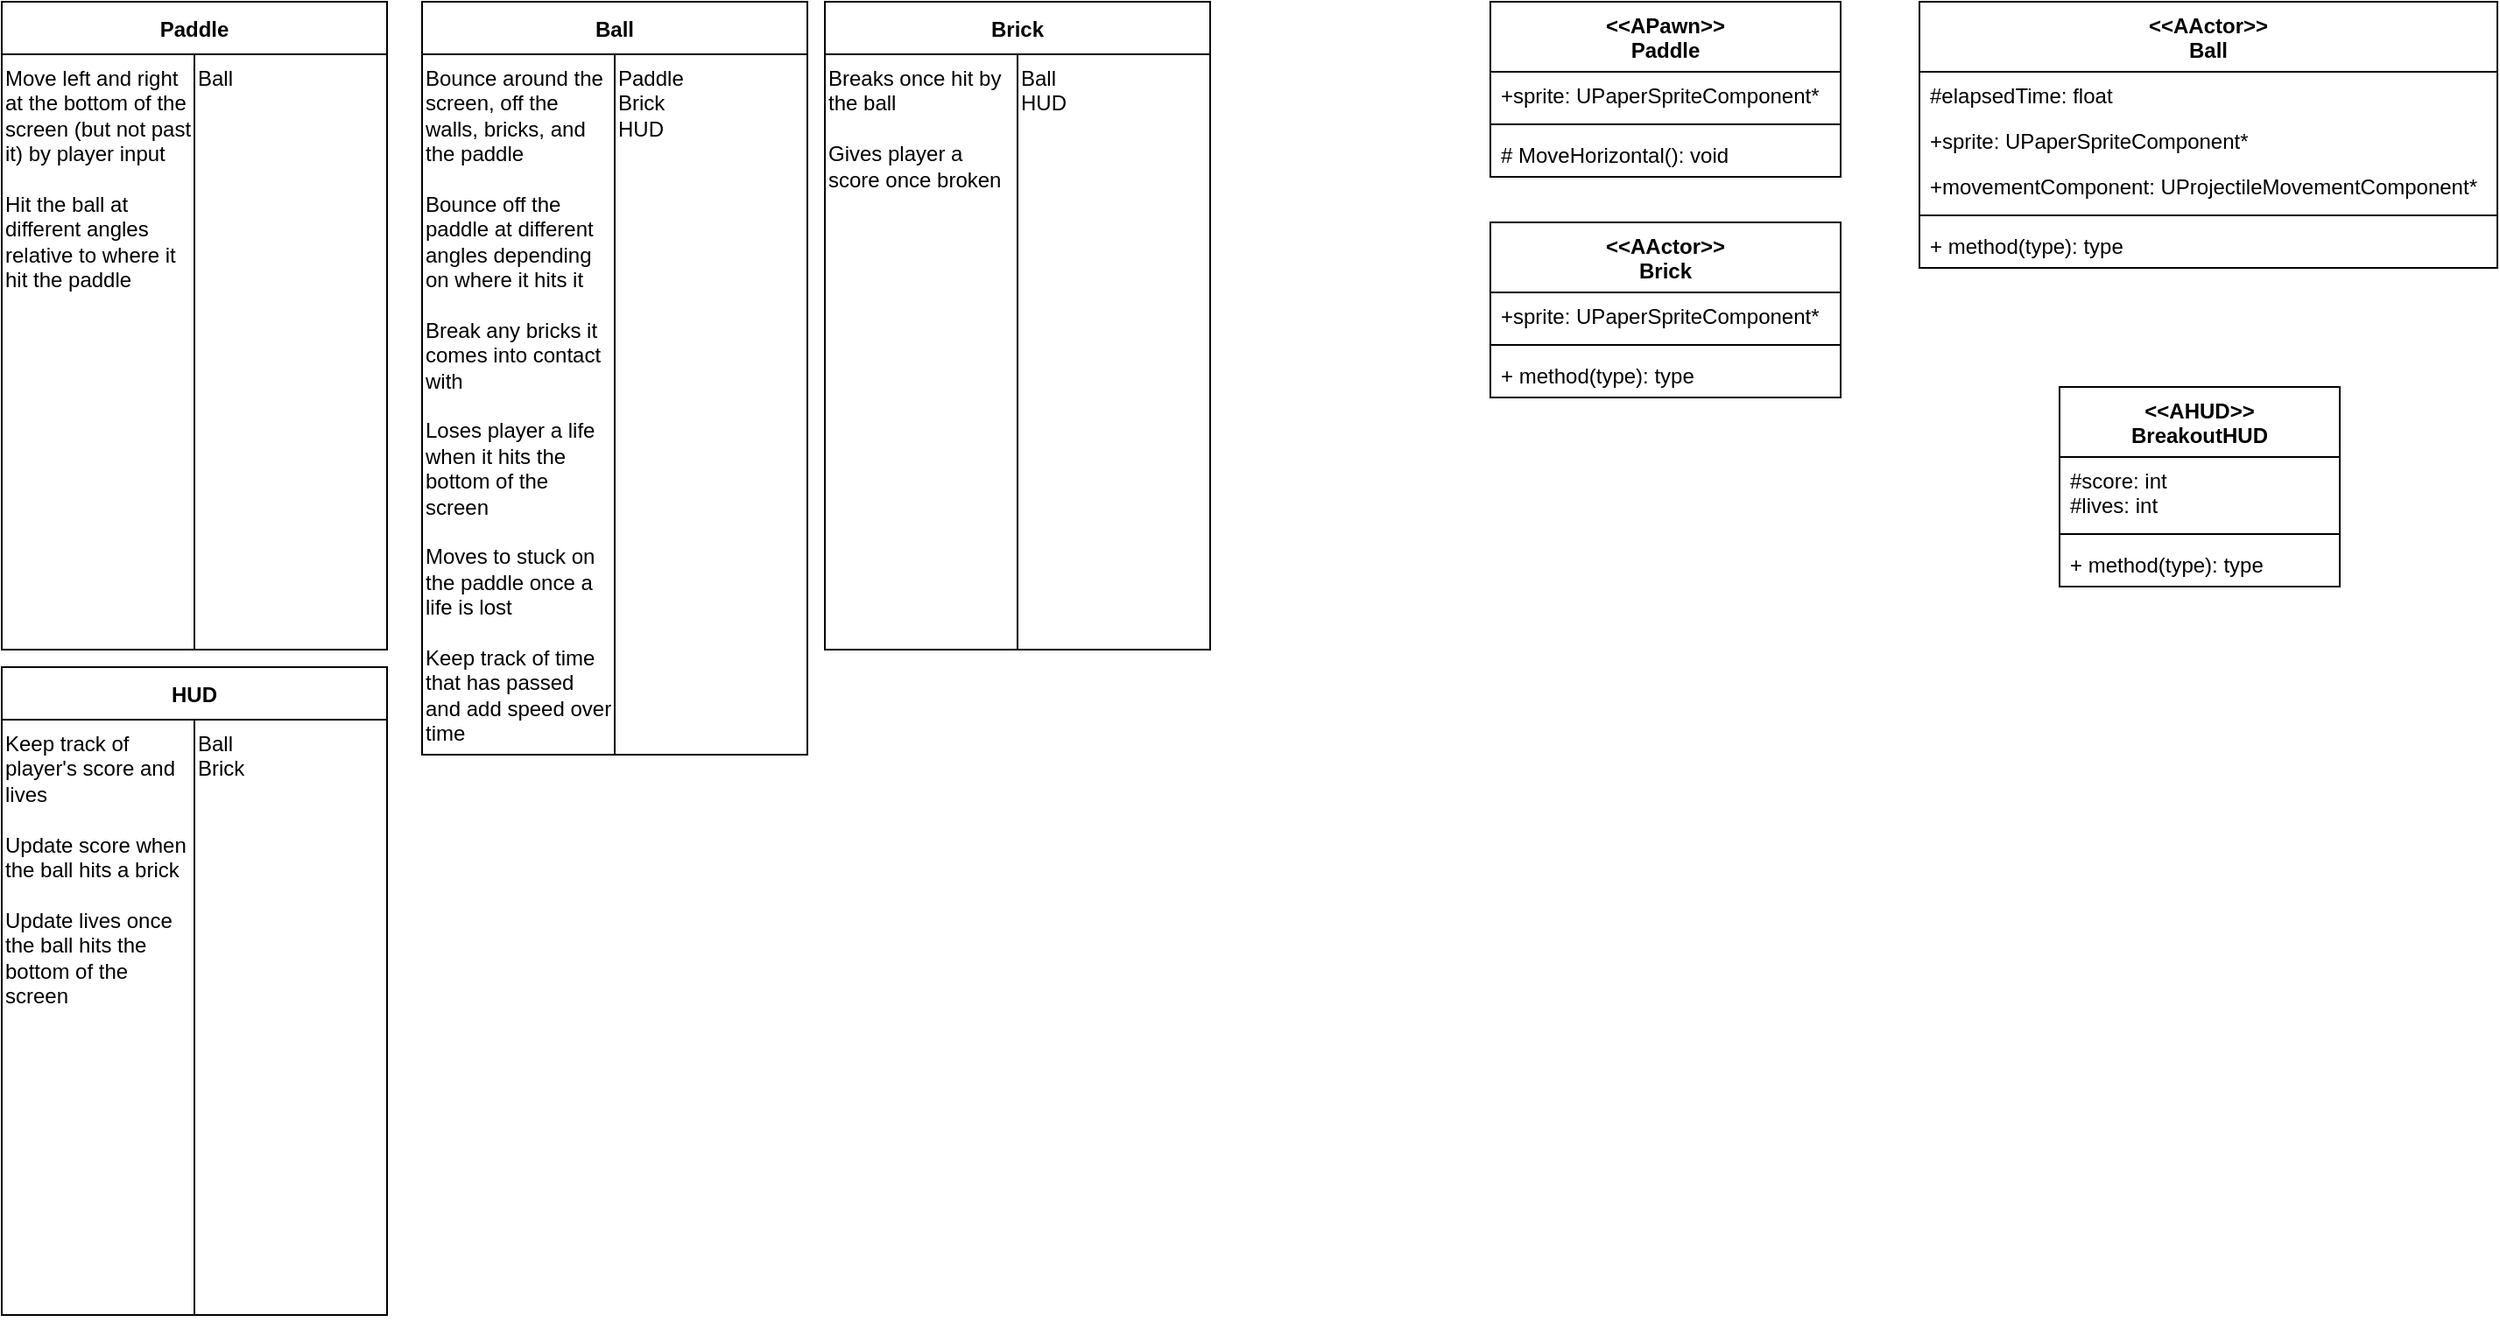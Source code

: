 <mxfile version="20.5.1" type="device"><diagram id="sSV9mERriA0NNpwg7QuM" name="Page-1"><mxGraphModel dx="2062" dy="1146" grid="1" gridSize="10" guides="1" tooltips="1" connect="1" arrows="1" fold="1" page="1" pageScale="1" pageWidth="850" pageHeight="1100" math="0" shadow="0"><root><mxCell id="0"/><mxCell id="1" parent="0"/><mxCell id="O1p0piHb1z75O8SRk1uX-1" value="Paddle" style="shape=table;startSize=30;container=1;collapsible=0;childLayout=tableLayout;fontStyle=1;align=center;swimlaneLine=1;verticalAlign=middle;" vertex="1" parent="1"><mxGeometry x="20" y="30" width="220" height="370" as="geometry"/></mxCell><mxCell id="O1p0piHb1z75O8SRk1uX-2" value="" style="shape=tableRow;horizontal=0;startSize=0;swimlaneHead=0;swimlaneBody=0;top=0;left=0;bottom=0;right=0;collapsible=0;dropTarget=0;fillColor=none;points=[[0,0.5],[1,0.5]];portConstraint=eastwest;" vertex="1" parent="O1p0piHb1z75O8SRk1uX-1"><mxGeometry y="30" width="220" height="340" as="geometry"/></mxCell><mxCell id="O1p0piHb1z75O8SRk1uX-3" value="Move left and right at the bottom of the screen (but not past it) by player input&lt;br&gt;&lt;br&gt;Hit the ball at different angles relative to where it hit the paddle" style="shape=partialRectangle;html=1;whiteSpace=wrap;connectable=0;fillColor=none;top=0;left=0;bottom=0;right=0;overflow=hidden;align=left;verticalAlign=top;" vertex="1" parent="O1p0piHb1z75O8SRk1uX-2"><mxGeometry width="110" height="340" as="geometry"><mxRectangle width="110" height="340" as="alternateBounds"/></mxGeometry></mxCell><mxCell id="O1p0piHb1z75O8SRk1uX-4" value="Ball&lt;br&gt;" style="shape=partialRectangle;html=1;whiteSpace=wrap;connectable=0;fillColor=none;top=0;left=0;bottom=0;right=0;overflow=hidden;align=left;verticalAlign=top;" vertex="1" parent="O1p0piHb1z75O8SRk1uX-2"><mxGeometry x="110" width="110" height="340" as="geometry"><mxRectangle width="110" height="340" as="alternateBounds"/></mxGeometry></mxCell><mxCell id="O1p0piHb1z75O8SRk1uX-18" value="Ball" style="shape=table;startSize=30;container=1;collapsible=0;childLayout=tableLayout;fontStyle=1;align=center;swimlaneLine=1;verticalAlign=middle;" vertex="1" parent="1"><mxGeometry x="260" y="30" width="220" height="430" as="geometry"/></mxCell><mxCell id="O1p0piHb1z75O8SRk1uX-19" value="" style="shape=tableRow;horizontal=0;startSize=0;swimlaneHead=0;swimlaneBody=0;top=0;left=0;bottom=0;right=0;collapsible=0;dropTarget=0;fillColor=none;points=[[0,0.5],[1,0.5]];portConstraint=eastwest;" vertex="1" parent="O1p0piHb1z75O8SRk1uX-18"><mxGeometry y="30" width="220" height="400" as="geometry"/></mxCell><mxCell id="O1p0piHb1z75O8SRk1uX-20" value="Bounce around the screen, off the walls, bricks, and the paddle&lt;br&gt;&lt;br&gt;Bounce off the paddle at different angles depending on where it hits it&lt;br&gt;&lt;br&gt;Break any bricks it comes into contact with&lt;br&gt;&lt;br&gt;Loses player a life when it hits the bottom of the screen&lt;br&gt;&lt;br&gt;Moves to stuck on the paddle once a life is lost&lt;br&gt;&lt;br&gt;Keep track of time that has passed and add speed over time" style="shape=partialRectangle;html=1;whiteSpace=wrap;connectable=0;fillColor=none;top=0;left=0;bottom=0;right=0;overflow=hidden;align=left;verticalAlign=top;" vertex="1" parent="O1p0piHb1z75O8SRk1uX-19"><mxGeometry width="110" height="400" as="geometry"><mxRectangle width="110" height="400" as="alternateBounds"/></mxGeometry></mxCell><mxCell id="O1p0piHb1z75O8SRk1uX-21" value="Paddle&lt;br&gt;Brick&lt;br&gt;HUD" style="shape=partialRectangle;html=1;whiteSpace=wrap;connectable=0;fillColor=none;top=0;left=0;bottom=0;right=0;overflow=hidden;align=left;verticalAlign=top;" vertex="1" parent="O1p0piHb1z75O8SRk1uX-19"><mxGeometry x="110" width="110" height="400" as="geometry"><mxRectangle width="110" height="400" as="alternateBounds"/></mxGeometry></mxCell><mxCell id="O1p0piHb1z75O8SRk1uX-22" value="Brick" style="shape=table;startSize=30;container=1;collapsible=0;childLayout=tableLayout;fontStyle=1;align=center;swimlaneLine=1;verticalAlign=middle;" vertex="1" parent="1"><mxGeometry x="490" y="30" width="220" height="370" as="geometry"/></mxCell><mxCell id="O1p0piHb1z75O8SRk1uX-23" value="" style="shape=tableRow;horizontal=0;startSize=0;swimlaneHead=0;swimlaneBody=0;top=0;left=0;bottom=0;right=0;collapsible=0;dropTarget=0;fillColor=none;points=[[0,0.5],[1,0.5]];portConstraint=eastwest;" vertex="1" parent="O1p0piHb1z75O8SRk1uX-22"><mxGeometry y="30" width="220" height="340" as="geometry"/></mxCell><mxCell id="O1p0piHb1z75O8SRk1uX-24" value="Breaks once hit by the ball&lt;br&gt;&lt;br&gt;Gives player a score once broken" style="shape=partialRectangle;html=1;whiteSpace=wrap;connectable=0;fillColor=none;top=0;left=0;bottom=0;right=0;overflow=hidden;align=left;verticalAlign=top;" vertex="1" parent="O1p0piHb1z75O8SRk1uX-23"><mxGeometry width="110" height="340" as="geometry"><mxRectangle width="110" height="340" as="alternateBounds"/></mxGeometry></mxCell><mxCell id="O1p0piHb1z75O8SRk1uX-25" value="Ball&lt;br&gt;HUD" style="shape=partialRectangle;html=1;whiteSpace=wrap;connectable=0;fillColor=none;top=0;left=0;bottom=0;right=0;overflow=hidden;align=left;verticalAlign=top;" vertex="1" parent="O1p0piHb1z75O8SRk1uX-23"><mxGeometry x="110" width="110" height="340" as="geometry"><mxRectangle width="110" height="340" as="alternateBounds"/></mxGeometry></mxCell><mxCell id="O1p0piHb1z75O8SRk1uX-26" value="HUD" style="shape=table;startSize=30;container=1;collapsible=0;childLayout=tableLayout;fontStyle=1;align=center;swimlaneLine=1;verticalAlign=middle;" vertex="1" parent="1"><mxGeometry x="20" y="410" width="220" height="370" as="geometry"/></mxCell><mxCell id="O1p0piHb1z75O8SRk1uX-27" value="" style="shape=tableRow;horizontal=0;startSize=0;swimlaneHead=0;swimlaneBody=0;top=0;left=0;bottom=0;right=0;collapsible=0;dropTarget=0;fillColor=none;points=[[0,0.5],[1,0.5]];portConstraint=eastwest;" vertex="1" parent="O1p0piHb1z75O8SRk1uX-26"><mxGeometry y="30" width="220" height="340" as="geometry"/></mxCell><mxCell id="O1p0piHb1z75O8SRk1uX-28" value="Keep track of player's score and lives&lt;br&gt;&lt;br&gt;Update score when the ball hits a brick&lt;br&gt;&lt;br&gt;Update lives once the ball hits the bottom of the screen" style="shape=partialRectangle;html=1;whiteSpace=wrap;connectable=0;fillColor=none;top=0;left=0;bottom=0;right=0;overflow=hidden;align=left;verticalAlign=top;" vertex="1" parent="O1p0piHb1z75O8SRk1uX-27"><mxGeometry width="110" height="340" as="geometry"><mxRectangle width="110" height="340" as="alternateBounds"/></mxGeometry></mxCell><mxCell id="O1p0piHb1z75O8SRk1uX-29" value="Ball&lt;br&gt;Brick" style="shape=partialRectangle;html=1;whiteSpace=wrap;connectable=0;fillColor=none;top=0;left=0;bottom=0;right=0;overflow=hidden;align=left;verticalAlign=top;" vertex="1" parent="O1p0piHb1z75O8SRk1uX-27"><mxGeometry x="110" width="110" height="340" as="geometry"><mxRectangle width="110" height="340" as="alternateBounds"/></mxGeometry></mxCell><mxCell id="O1p0piHb1z75O8SRk1uX-30" value="&lt;&lt;APawn&gt;&gt;&#10;Paddle" style="swimlane;fontStyle=1;align=center;verticalAlign=top;childLayout=stackLayout;horizontal=1;startSize=40;horizontalStack=0;resizeParent=1;resizeParentMax=0;resizeLast=0;collapsible=1;marginBottom=0;" vertex="1" parent="1"><mxGeometry x="870" y="30" width="200" height="100" as="geometry"/></mxCell><mxCell id="O1p0piHb1z75O8SRk1uX-31" value="+sprite: UPaperSpriteComponent*" style="text;strokeColor=none;fillColor=none;align=left;verticalAlign=top;spacingLeft=4;spacingRight=4;overflow=hidden;rotatable=0;points=[[0,0.5],[1,0.5]];portConstraint=eastwest;" vertex="1" parent="O1p0piHb1z75O8SRk1uX-30"><mxGeometry y="40" width="200" height="26" as="geometry"/></mxCell><mxCell id="O1p0piHb1z75O8SRk1uX-32" value="" style="line;strokeWidth=1;fillColor=none;align=left;verticalAlign=middle;spacingTop=-1;spacingLeft=3;spacingRight=3;rotatable=0;labelPosition=right;points=[];portConstraint=eastwest;strokeColor=inherit;" vertex="1" parent="O1p0piHb1z75O8SRk1uX-30"><mxGeometry y="66" width="200" height="8" as="geometry"/></mxCell><mxCell id="O1p0piHb1z75O8SRk1uX-33" value="# MoveHorizontal(): void" style="text;strokeColor=none;fillColor=none;align=left;verticalAlign=top;spacingLeft=4;spacingRight=4;overflow=hidden;rotatable=0;points=[[0,0.5],[1,0.5]];portConstraint=eastwest;" vertex="1" parent="O1p0piHb1z75O8SRk1uX-30"><mxGeometry y="74" width="200" height="26" as="geometry"/></mxCell><mxCell id="O1p0piHb1z75O8SRk1uX-34" value="&lt;&lt;AActor&gt;&gt;&#10;Ball" style="swimlane;fontStyle=1;align=center;verticalAlign=top;childLayout=stackLayout;horizontal=1;startSize=40;horizontalStack=0;resizeParent=1;resizeParentMax=0;resizeLast=0;collapsible=1;marginBottom=0;" vertex="1" parent="1"><mxGeometry x="1115" y="30" width="330" height="152" as="geometry"/></mxCell><mxCell id="O1p0piHb1z75O8SRk1uX-35" value="#elapsedTime: float" style="text;strokeColor=none;fillColor=none;align=left;verticalAlign=top;spacingLeft=4;spacingRight=4;overflow=hidden;rotatable=0;points=[[0,0.5],[1,0.5]];portConstraint=eastwest;" vertex="1" parent="O1p0piHb1z75O8SRk1uX-34"><mxGeometry y="40" width="330" height="26" as="geometry"/></mxCell><mxCell id="O1p0piHb1z75O8SRk1uX-42" value="+sprite: UPaperSpriteComponent*" style="text;strokeColor=none;fillColor=none;align=left;verticalAlign=top;spacingLeft=4;spacingRight=4;overflow=hidden;rotatable=0;points=[[0,0.5],[1,0.5]];portConstraint=eastwest;" vertex="1" parent="O1p0piHb1z75O8SRk1uX-34"><mxGeometry y="66" width="330" height="26" as="geometry"/></mxCell><mxCell id="O1p0piHb1z75O8SRk1uX-43" value="+movementComponent: UProjectileMovementComponent*" style="text;strokeColor=none;fillColor=none;align=left;verticalAlign=top;spacingLeft=4;spacingRight=4;overflow=hidden;rotatable=0;points=[[0,0.5],[1,0.5]];portConstraint=eastwest;" vertex="1" parent="O1p0piHb1z75O8SRk1uX-34"><mxGeometry y="92" width="330" height="26" as="geometry"/></mxCell><mxCell id="O1p0piHb1z75O8SRk1uX-36" value="" style="line;strokeWidth=1;fillColor=none;align=left;verticalAlign=middle;spacingTop=-1;spacingLeft=3;spacingRight=3;rotatable=0;labelPosition=right;points=[];portConstraint=eastwest;strokeColor=inherit;" vertex="1" parent="O1p0piHb1z75O8SRk1uX-34"><mxGeometry y="118" width="330" height="8" as="geometry"/></mxCell><mxCell id="O1p0piHb1z75O8SRk1uX-37" value="+ method(type): type" style="text;strokeColor=none;fillColor=none;align=left;verticalAlign=top;spacingLeft=4;spacingRight=4;overflow=hidden;rotatable=0;points=[[0,0.5],[1,0.5]];portConstraint=eastwest;" vertex="1" parent="O1p0piHb1z75O8SRk1uX-34"><mxGeometry y="126" width="330" height="26" as="geometry"/></mxCell><mxCell id="O1p0piHb1z75O8SRk1uX-38" value="&lt;&lt;AActor&gt;&gt;&#10;Brick" style="swimlane;fontStyle=1;align=center;verticalAlign=top;childLayout=stackLayout;horizontal=1;startSize=40;horizontalStack=0;resizeParent=1;resizeParentMax=0;resizeLast=0;collapsible=1;marginBottom=0;" vertex="1" parent="1"><mxGeometry x="870" y="156" width="200" height="100" as="geometry"/></mxCell><mxCell id="O1p0piHb1z75O8SRk1uX-39" value="+sprite: UPaperSpriteComponent*" style="text;strokeColor=none;fillColor=none;align=left;verticalAlign=top;spacingLeft=4;spacingRight=4;overflow=hidden;rotatable=0;points=[[0,0.5],[1,0.5]];portConstraint=eastwest;" vertex="1" parent="O1p0piHb1z75O8SRk1uX-38"><mxGeometry y="40" width="200" height="26" as="geometry"/></mxCell><mxCell id="O1p0piHb1z75O8SRk1uX-40" value="" style="line;strokeWidth=1;fillColor=none;align=left;verticalAlign=middle;spacingTop=-1;spacingLeft=3;spacingRight=3;rotatable=0;labelPosition=right;points=[];portConstraint=eastwest;strokeColor=inherit;" vertex="1" parent="O1p0piHb1z75O8SRk1uX-38"><mxGeometry y="66" width="200" height="8" as="geometry"/></mxCell><mxCell id="O1p0piHb1z75O8SRk1uX-41" value="+ method(type): type" style="text;strokeColor=none;fillColor=none;align=left;verticalAlign=top;spacingLeft=4;spacingRight=4;overflow=hidden;rotatable=0;points=[[0,0.5],[1,0.5]];portConstraint=eastwest;" vertex="1" parent="O1p0piHb1z75O8SRk1uX-38"><mxGeometry y="74" width="200" height="26" as="geometry"/></mxCell><mxCell id="O1p0piHb1z75O8SRk1uX-44" value="&lt;&lt;AHUD&gt;&gt;&#10;BreakoutHUD" style="swimlane;fontStyle=1;align=center;verticalAlign=top;childLayout=stackLayout;horizontal=1;startSize=40;horizontalStack=0;resizeParent=1;resizeParentMax=0;resizeLast=0;collapsible=1;marginBottom=0;" vertex="1" parent="1"><mxGeometry x="1195" y="250" width="160" height="114" as="geometry"/></mxCell><mxCell id="O1p0piHb1z75O8SRk1uX-45" value="#score: int&#10;#lives: int" style="text;strokeColor=none;fillColor=none;align=left;verticalAlign=top;spacingLeft=4;spacingRight=4;overflow=hidden;rotatable=0;points=[[0,0.5],[1,0.5]];portConstraint=eastwest;" vertex="1" parent="O1p0piHb1z75O8SRk1uX-44"><mxGeometry y="40" width="160" height="40" as="geometry"/></mxCell><mxCell id="O1p0piHb1z75O8SRk1uX-46" value="" style="line;strokeWidth=1;fillColor=none;align=left;verticalAlign=middle;spacingTop=-1;spacingLeft=3;spacingRight=3;rotatable=0;labelPosition=right;points=[];portConstraint=eastwest;strokeColor=inherit;" vertex="1" parent="O1p0piHb1z75O8SRk1uX-44"><mxGeometry y="80" width="160" height="8" as="geometry"/></mxCell><mxCell id="O1p0piHb1z75O8SRk1uX-47" value="+ method(type): type" style="text;strokeColor=none;fillColor=none;align=left;verticalAlign=top;spacingLeft=4;spacingRight=4;overflow=hidden;rotatable=0;points=[[0,0.5],[1,0.5]];portConstraint=eastwest;" vertex="1" parent="O1p0piHb1z75O8SRk1uX-44"><mxGeometry y="88" width="160" height="26" as="geometry"/></mxCell></root></mxGraphModel></diagram></mxfile>